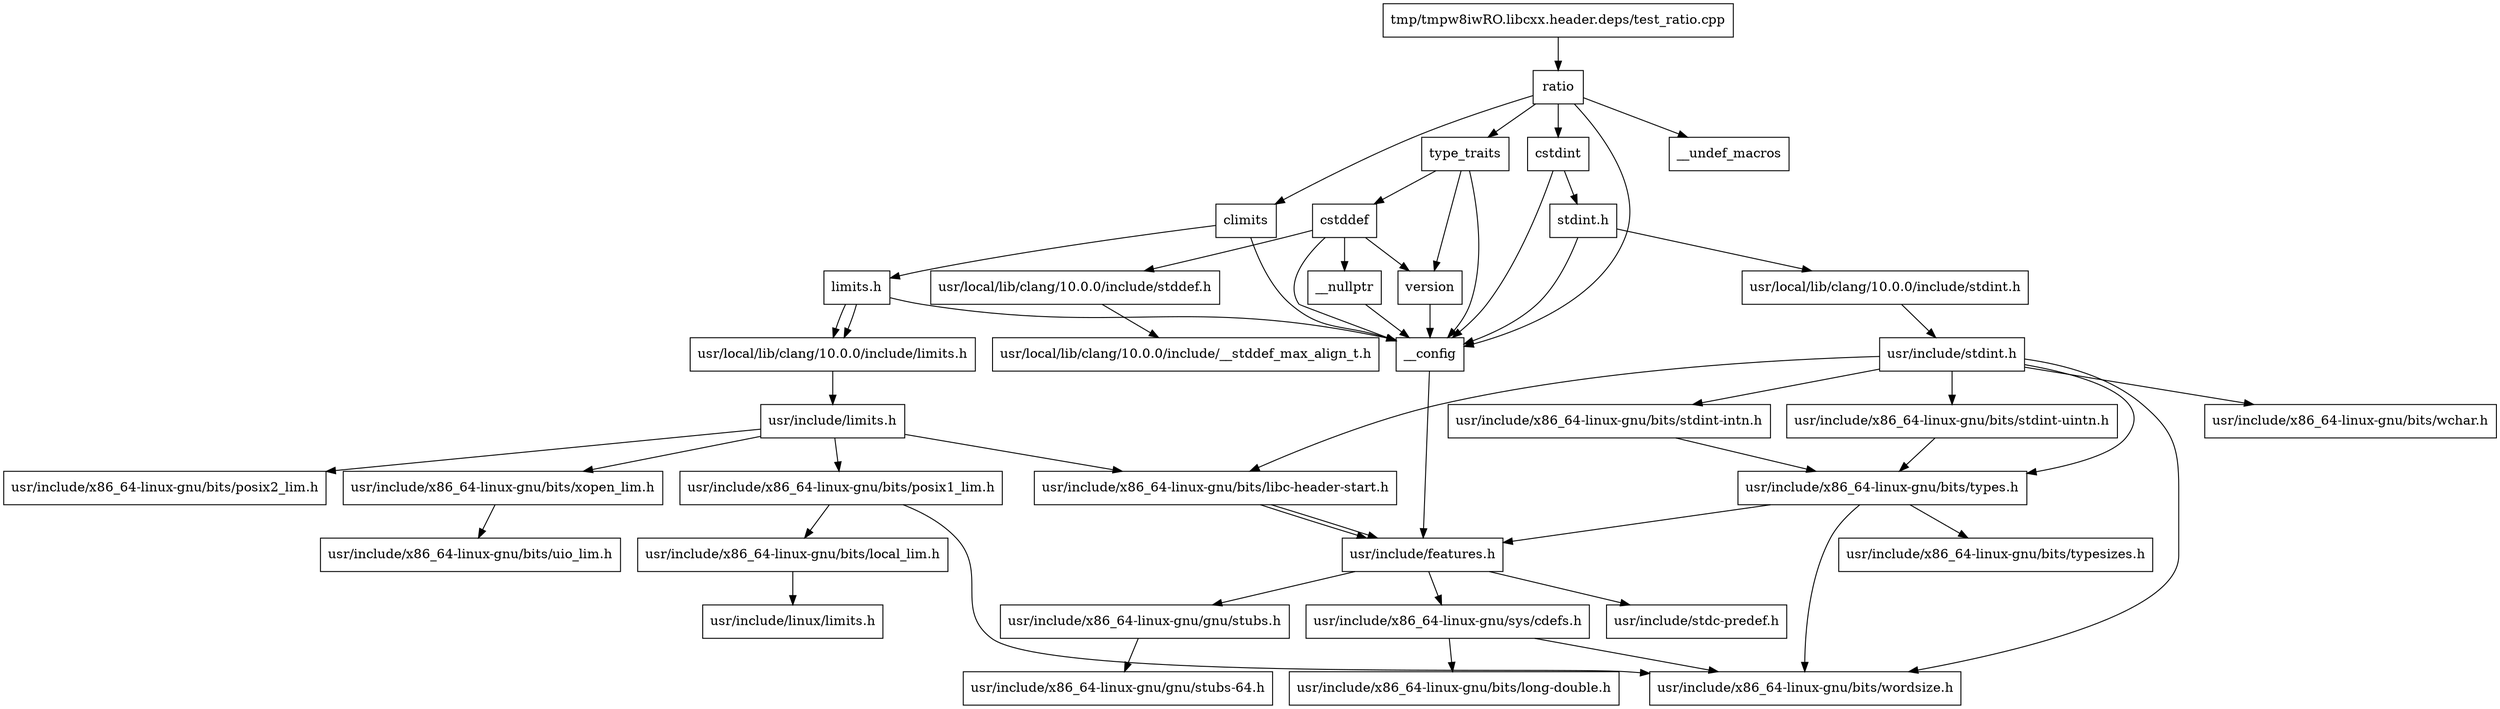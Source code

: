 digraph "dependencies" {
  header_1 [ shape="box", label="ratio"];
  header_0 [ shape="box", label="tmp/tmpw8iwRO.libcxx.header.deps/test_ratio.cpp"];
  header_2 [ shape="box", label="__config"];
  header_3 [ shape="box", label="usr/include/features.h"];
  header_4 [ shape="box", label="usr/include/stdc-predef.h"];
  header_5 [ shape="box", label="usr/include/x86_64-linux-gnu/sys/cdefs.h"];
  header_6 [ shape="box", label="usr/include/x86_64-linux-gnu/bits/wordsize.h"];
  header_7 [ shape="box", label="usr/include/x86_64-linux-gnu/bits/long-double.h"];
  header_8 [ shape="box", label="usr/include/x86_64-linux-gnu/gnu/stubs.h"];
  header_9 [ shape="box", label="usr/include/x86_64-linux-gnu/gnu/stubs-64.h"];
  header_11 [ shape="box", label="cstdint"];
  header_12 [ shape="box", label="stdint.h"];
  header_13 [ shape="box", label="usr/local/lib/clang/10.0.0/include/stdint.h"];
  header_14 [ shape="box", label="usr/include/stdint.h"];
  header_15 [ shape="box", label="usr/include/x86_64-linux-gnu/bits/libc-header-start.h"];
  header_16 [ shape="box", label="usr/include/x86_64-linux-gnu/bits/types.h"];
  header_17 [ shape="box", label="usr/include/x86_64-linux-gnu/bits/typesizes.h"];
  header_18 [ shape="box", label="usr/include/x86_64-linux-gnu/bits/wchar.h"];
  header_19 [ shape="box", label="usr/include/x86_64-linux-gnu/bits/stdint-intn.h"];
  header_20 [ shape="box", label="usr/include/x86_64-linux-gnu/bits/stdint-uintn.h"];
  header_21 [ shape="box", label="climits"];
  header_22 [ shape="box", label="limits.h"];
  header_23 [ shape="box", label="usr/local/lib/clang/10.0.0/include/limits.h"];
  header_24 [ shape="box", label="usr/include/limits.h"];
  header_25 [ shape="box", label="usr/include/x86_64-linux-gnu/bits/posix1_lim.h"];
  header_26 [ shape="box", label="usr/include/x86_64-linux-gnu/bits/local_lim.h"];
  header_27 [ shape="box", label="usr/include/linux/limits.h"];
  header_28 [ shape="box", label="usr/include/x86_64-linux-gnu/bits/posix2_lim.h"];
  header_29 [ shape="box", label="usr/include/x86_64-linux-gnu/bits/xopen_lim.h"];
  header_30 [ shape="box", label="usr/include/x86_64-linux-gnu/bits/uio_lim.h"];
  header_31 [ shape="box", label="type_traits"];
  header_32 [ shape="box", label="cstddef"];
  header_33 [ shape="box", label="version"];
  header_34 [ shape="box", label="usr/local/lib/clang/10.0.0/include/stddef.h"];
  header_35 [ shape="box", label="usr/local/lib/clang/10.0.0/include/__stddef_max_align_t.h"];
  header_36 [ shape="box", label="__nullptr"];
  header_37 [ shape="box", label="__undef_macros"];
  header_0 -> header_1;
  header_13 -> header_14;
  header_33 -> header_2;
  header_20 -> header_16;
  header_36 -> header_2;
  header_5 -> header_6;
  header_5 -> header_7;
  header_8 -> header_9;
  header_14 -> header_15;
  header_14 -> header_16;
  header_14 -> header_18;
  header_14 -> header_6;
  header_14 -> header_19;
  header_14 -> header_20;
  header_11 -> header_2;
  header_11 -> header_12;
  header_23 -> header_24;
  header_24 -> header_15;
  header_24 -> header_25;
  header_24 -> header_28;
  header_24 -> header_29;
  header_34 -> header_35;
  header_31 -> header_2;
  header_31 -> header_32;
  header_31 -> header_33;
  header_1 -> header_2;
  header_1 -> header_11;
  header_1 -> header_21;
  header_1 -> header_31;
  header_1 -> header_37;
  header_25 -> header_6;
  header_25 -> header_26;
  header_15 -> header_3;
  header_15 -> header_3;
  header_12 -> header_2;
  header_12 -> header_13;
  header_19 -> header_16;
  header_22 -> header_2;
  header_22 -> header_23;
  header_22 -> header_23;
  header_32 -> header_2;
  header_32 -> header_33;
  header_32 -> header_34;
  header_32 -> header_36;
  header_29 -> header_30;
  header_26 -> header_27;
  header_3 -> header_4;
  header_3 -> header_5;
  header_3 -> header_8;
  header_2 -> header_3;
  header_16 -> header_3;
  header_16 -> header_6;
  header_16 -> header_17;
  header_21 -> header_2;
  header_21 -> header_22;
}
